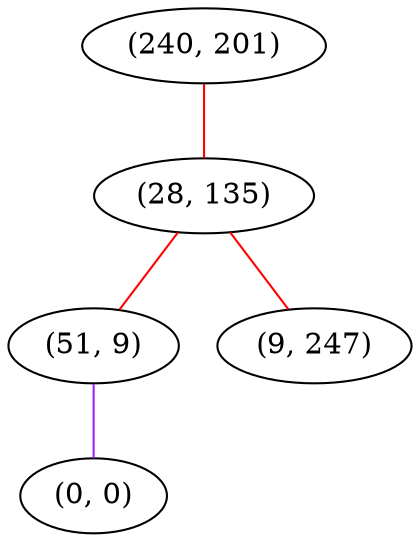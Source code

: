 graph "" {
"(240, 201)";
"(28, 135)";
"(51, 9)";
"(0, 0)";
"(9, 247)";
"(240, 201)" -- "(28, 135)"  [color=red, key=0, weight=1];
"(28, 135)" -- "(51, 9)"  [color=red, key=0, weight=1];
"(28, 135)" -- "(9, 247)"  [color=red, key=0, weight=1];
"(51, 9)" -- "(0, 0)"  [color=purple, key=0, weight=4];
}
